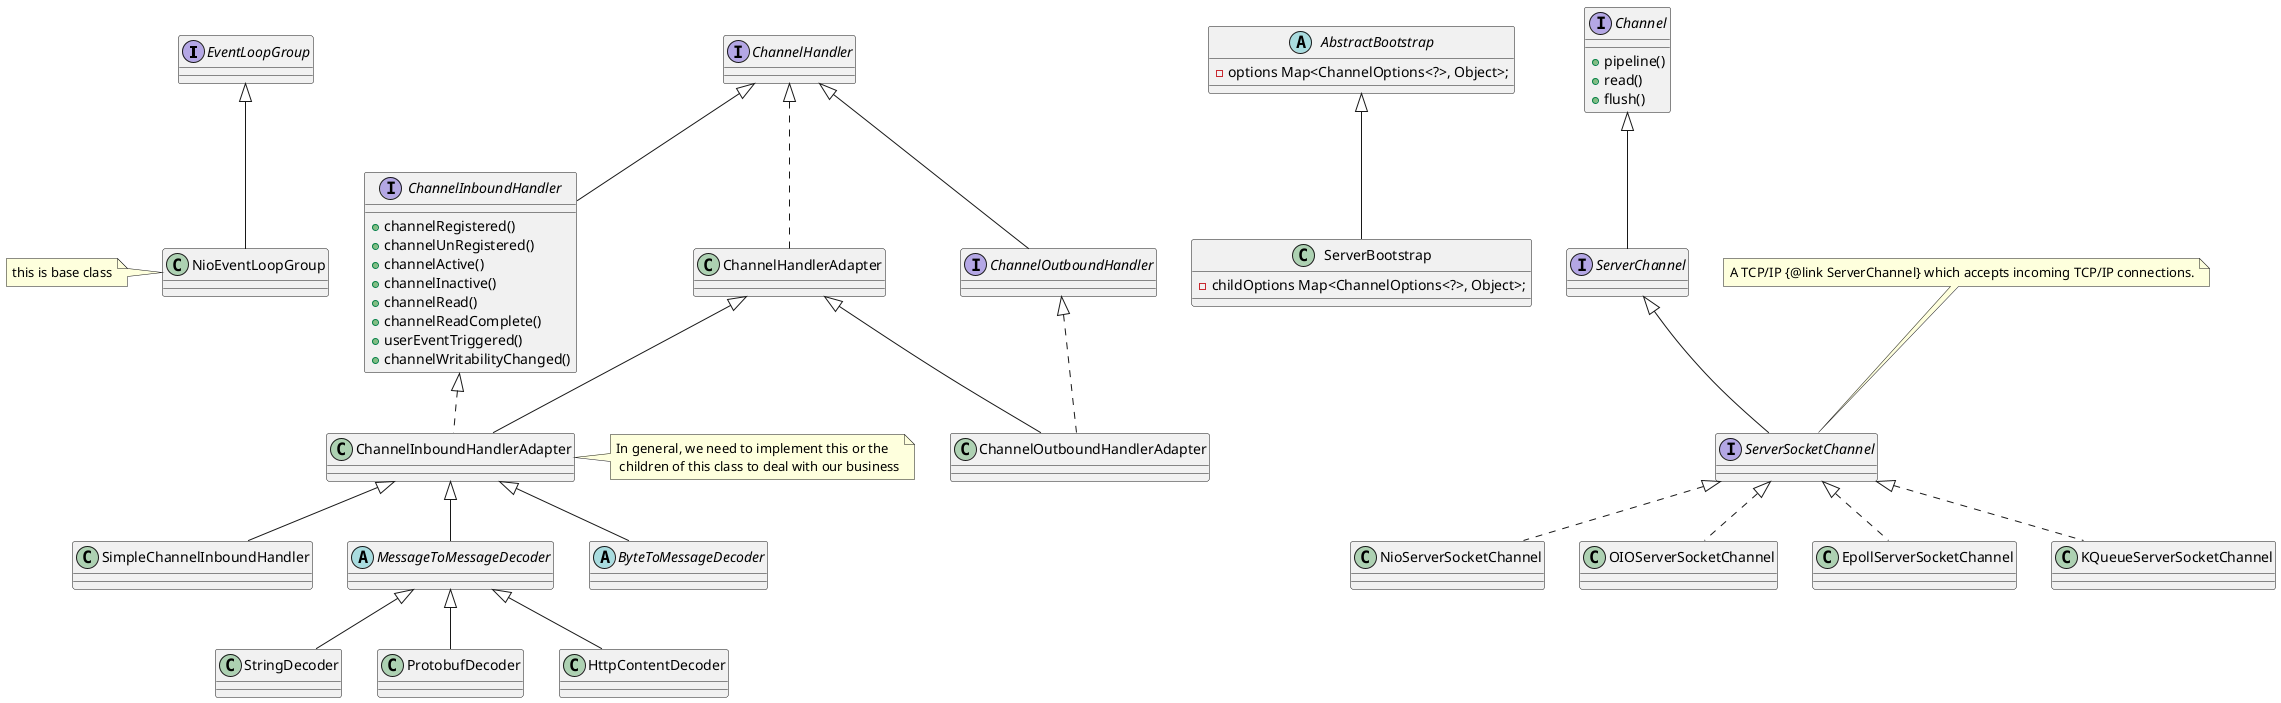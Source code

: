 @startuml
interface EventLoopGroup
class NioEventLoopGroup {
}

note left of NioEventLoopGroup: this is base class
EventLoopGroup <|-- NioEventLoopGroup

abstract AbstractBootstrap {
    -options Map<ChannelOptions<?>, Object>;
}
class ServerBootstrap {
    -childOptions Map<ChannelOptions<?>, Object>;
}
AbstractBootstrap <|-- ServerBootstrap

interface Channel {
    +pipeline()
    +read()
    +flush()
}
interface ServerChannel
interface ServerSocketChannel
note top of ServerSocketChannel: A TCP/IP {@link ServerChannel} which accepts incoming TCP/IP connections.

class NioServerSocketChannel
class OIOServerSocketChannel
class EpollServerSocketChannel
class KQueueServerSocketChannel

Channel <|-- ServerChannel
ServerChannel <|-- ServerSocketChannel
ServerSocketChannel <|.. NioServerSocketChannel
ServerSocketChannel <|.. OIOServerSocketChannel
ServerSocketChannel <|.. EpollServerSocketChannel
ServerSocketChannel <|.. KQueueServerSocketChannel

interface ChannelHandler
class ChannelHandlerAdapter
interface ChannelOutboundHandler
interface ChannelInboundHandler {
    +channelRegistered()
    +channelUnRegistered()
    +channelActive()
    +channelInactive()
    +channelRead()
    +channelReadComplete()
    +userEventTriggered()
    +channelWritabilityChanged()
}
class ChannelOutboundHandlerAdapter

class ChannelInboundHandlerAdapter
class SimpleChannelInboundHandler
abstract class MessageToMessageDecoder
class StringDecoder
class ProtobufDecoder
class HttpContentDecoder
abstract class ByteToMessageDecoder

note right of ChannelInboundHandlerAdapter: In general, we need to implement this or the \n children of this class to deal with our business

ChannelHandler <|.. ChannelHandlerAdapter
ChannelHandler <|-- ChannelOutboundHandler
ChannelHandler <|-- ChannelInboundHandler
ChannelHandlerAdapter <|-- ChannelOutboundHandlerAdapter
ChannelHandlerAdapter <|-- ChannelInboundHandlerAdapter
ChannelInboundHandler <|.. ChannelInboundHandlerAdapter
ChannelOutboundHandler <|.. ChannelOutboundHandlerAdapter
ChannelInboundHandlerAdapter <|-- SimpleChannelInboundHandler
ChannelInboundHandlerAdapter <|-- MessageToMessageDecoder
MessageToMessageDecoder <|-- StringDecoder
MessageToMessageDecoder <|-- ProtobufDecoder
MessageToMessageDecoder <|-- HttpContentDecoder
ChannelInboundHandlerAdapter <|-- ByteToMessageDecoder


@enduml